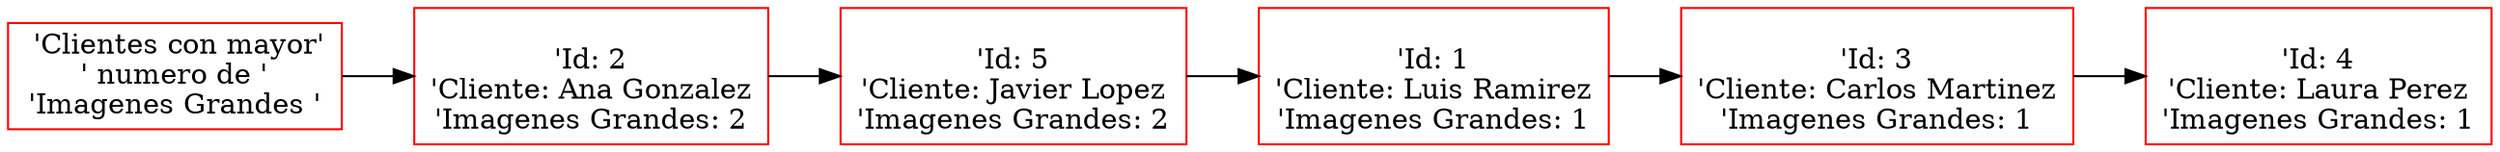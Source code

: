  digraph G {
 rankdir=LR;
 node0 [label=" 'Clientes con mayor'\n' numero de '\n'Imagenes Grandes '",  color="red", shape="rectangle"];
 node1 [label=" \n'Id: 2\n'Cliente: Ana Gonzalez\n'Imagenes Grandes: 2", color="red", shape="rectangle"];
 node0 -> node1 [dir="forward"];
 node2 [label=" \n'Id: 5\n'Cliente: Javier Lopez\n'Imagenes Grandes: 2", color="red", shape="rectangle"];
 node1 -> node2 [dir="forward"];
 node3 [label=" \n'Id: 1\n'Cliente: Luis Ramirez\n'Imagenes Grandes: 1", color="red", shape="rectangle"];
 node2 -> node3 [dir="forward"];
 node4 [label=" \n'Id: 3\n'Cliente: Carlos Martinez\n'Imagenes Grandes: 1", color="red", shape="rectangle"];
 node3 -> node4 [dir="forward"];
 node5 [label=" \n'Id: 4\n'Cliente: Laura Perez\n'Imagenes Grandes: 1", color="red", shape="rectangle"];
 node4 -> node5 [dir="forward"];
 }
